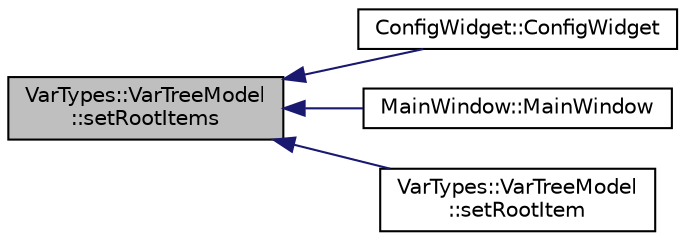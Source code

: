 digraph "VarTypes::VarTreeModel::setRootItems"
{
 // INTERACTIVE_SVG=YES
  edge [fontname="Helvetica",fontsize="10",labelfontname="Helvetica",labelfontsize="10"];
  node [fontname="Helvetica",fontsize="10",shape=record];
  rankdir="LR";
  Node1 [label="VarTypes::VarTreeModel\l::setRootItems",height=0.2,width=0.4,color="black", fillcolor="grey75", style="filled", fontcolor="black"];
  Node1 -> Node2 [dir="back",color="midnightblue",fontsize="10",style="solid",fontname="Helvetica"];
  Node2 [label="ConfigWidget::ConfigWidget",height=0.2,width=0.4,color="black", fillcolor="white", style="filled",URL="$d6/d55/class_config_widget.html#a7ef900142fc1a65ef49c13f89b669820"];
  Node1 -> Node3 [dir="back",color="midnightblue",fontsize="10",style="solid",fontname="Helvetica"];
  Node3 [label="MainWindow::MainWindow",height=0.2,width=0.4,color="black", fillcolor="white", style="filled",URL="$d9/dc6/class_main_window.html#a0479fec4bd069aebecfbb8f5511c40f9"];
  Node1 -> Node4 [dir="back",color="midnightblue",fontsize="10",style="solid",fontname="Helvetica"];
  Node4 [label="VarTypes::VarTreeModel\l::setRootItem",height=0.2,width=0.4,color="black", fillcolor="white", style="filled",URL="$dc/d23/class_var_types_1_1_var_tree_model.html#a4ee822fd0b894779c13a1fb7e2a0f37b"];
}
